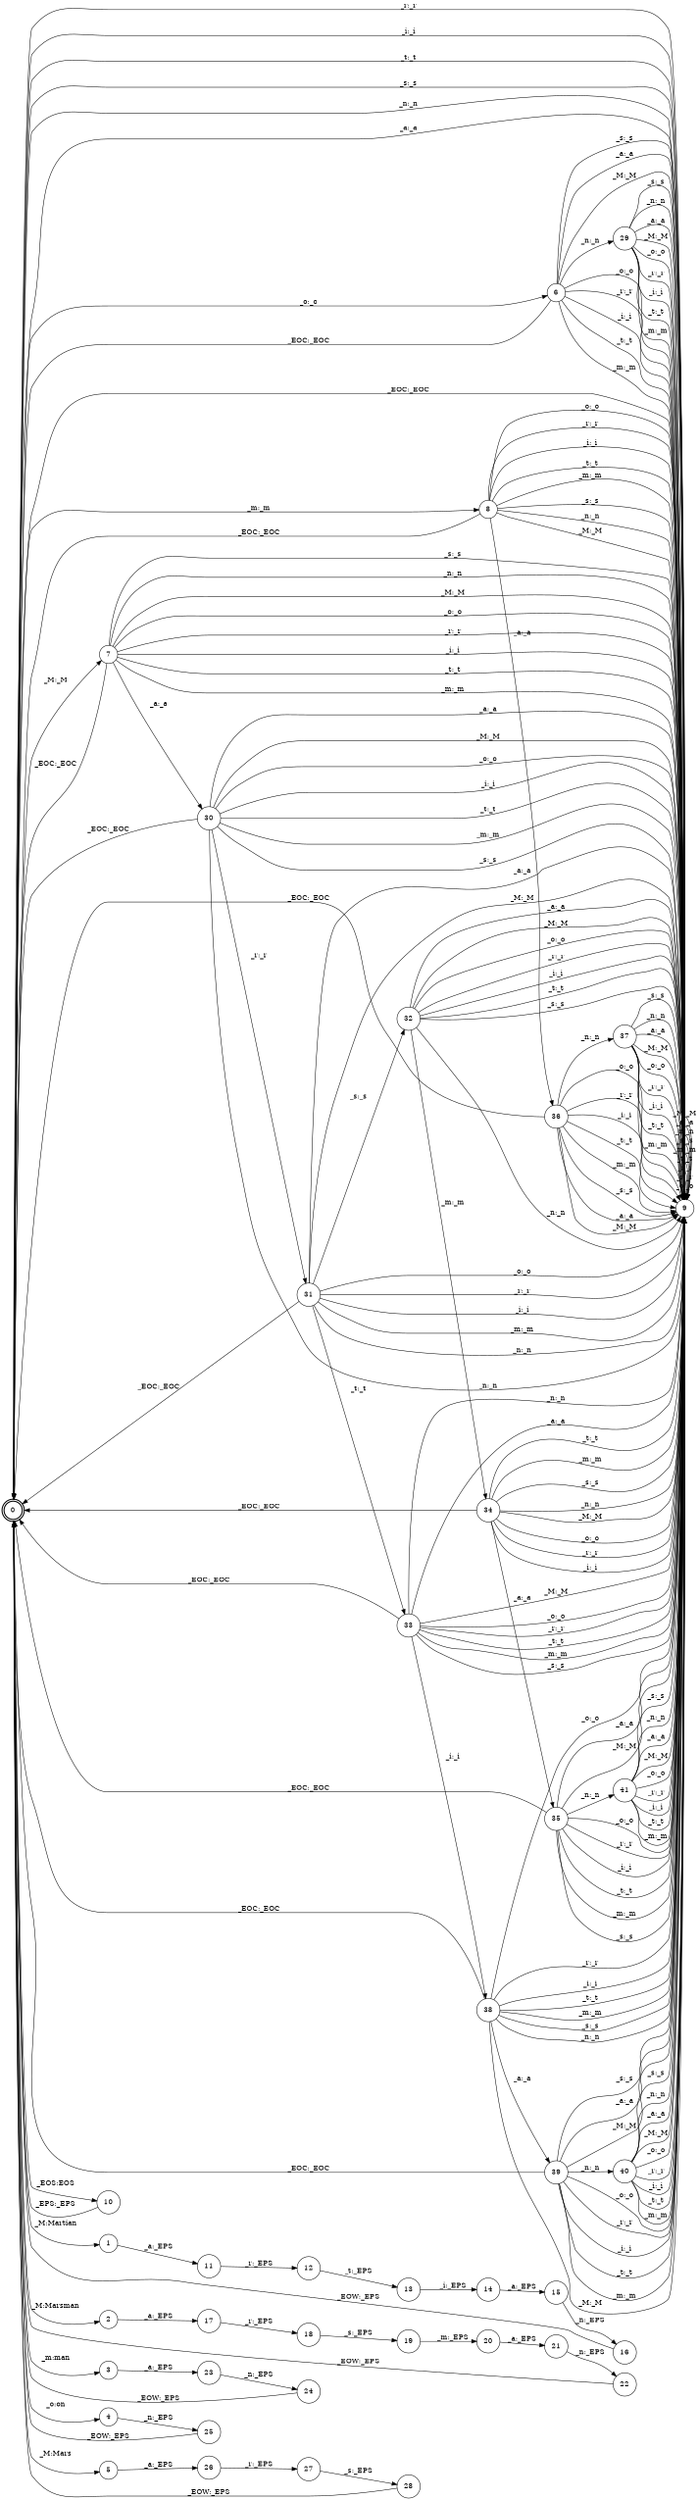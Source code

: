 digraph FST {
rankdir = LR;
size = "22,17";
label = "";
center = 1;
orientation = Portrait;
ranksep = "0.4";
nodesep = "0.25";
0 [label = "0", shape = doublecircle, style = bold, fontsize = 14]
	0 -> 6 [label = "_o:_o", fontsize = 14];
	0 -> 9 [label = "_r:_r", fontsize = 14];
	0 -> 9 [label = "_i:_i", fontsize = 14];
	0 -> 9 [label = "_t:_t", fontsize = 14];
	0 -> 8 [label = "_m:_m", fontsize = 14];
	0 -> 9 [label = "_s:_s", fontsize = 14];
	0 -> 9 [label = "_n:_n", fontsize = 14];
	0 -> 9 [label = "_a:_a", fontsize = 14];
	0 -> 7 [label = "_M:_M", fontsize = 14];
	0 -> 10 [label = "_EOS:EOS", fontsize = 14];
	0 -> 1 [label = "_M:Martian", fontsize = 14];
	0 -> 2 [label = "_M:Marsman", fontsize = 14];
	0 -> 3 [label = "_m:man", fontsize = 14];
	0 -> 4 [label = "_o:on", fontsize = 14];
	0 -> 5 [label = "_M:Mars", fontsize = 14];
1 [label = "1", shape = circle, style = solid, fontsize = 14]
	1 -> 11 [label = "_a:_EPS", fontsize = 14];
2 [label = "2", shape = circle, style = solid, fontsize = 14]
	2 -> 17 [label = "_a:_EPS", fontsize = 14];
3 [label = "3", shape = circle, style = solid, fontsize = 14]
	3 -> 23 [label = "_a:_EPS", fontsize = 14];
4 [label = "4", shape = circle, style = solid, fontsize = 14]
	4 -> 25 [label = "_n:_EPS", fontsize = 14];
5 [label = "5", shape = circle, style = solid, fontsize = 14]
	5 -> 26 [label = "_a:_EPS", fontsize = 14];
6 [label = "6", shape = circle, style = solid, fontsize = 14]
	6 -> 0 [label = "_EOC:_EOC", fontsize = 14];
	6 -> 9 [label = "_o:_o", fontsize = 14];
	6 -> 9 [label = "_r:_r", fontsize = 14];
	6 -> 9 [label = "_i:_i", fontsize = 14];
	6 -> 9 [label = "_t:_t", fontsize = 14];
	6 -> 9 [label = "_m:_m", fontsize = 14];
	6 -> 9 [label = "_s:_s", fontsize = 14];
	6 -> 29 [label = "_n:_n", fontsize = 14];
	6 -> 9 [label = "_a:_a", fontsize = 14];
	6 -> 9 [label = "_M:_M", fontsize = 14];
7 [label = "7", shape = circle, style = solid, fontsize = 14]
	7 -> 0 [label = "_EOC:_EOC", fontsize = 14];
	7 -> 9 [label = "_o:_o", fontsize = 14];
	7 -> 9 [label = "_r:_r", fontsize = 14];
	7 -> 9 [label = "_i:_i", fontsize = 14];
	7 -> 9 [label = "_t:_t", fontsize = 14];
	7 -> 9 [label = "_m:_m", fontsize = 14];
	7 -> 9 [label = "_s:_s", fontsize = 14];
	7 -> 9 [label = "_n:_n", fontsize = 14];
	7 -> 30 [label = "_a:_a", fontsize = 14];
	7 -> 9 [label = "_M:_M", fontsize = 14];
8 [label = "8", shape = circle, style = solid, fontsize = 14]
	8 -> 0 [label = "_EOC:_EOC", fontsize = 14];
	8 -> 9 [label = "_o:_o", fontsize = 14];
	8 -> 9 [label = "_r:_r", fontsize = 14];
	8 -> 9 [label = "_i:_i", fontsize = 14];
	8 -> 9 [label = "_t:_t", fontsize = 14];
	8 -> 9 [label = "_m:_m", fontsize = 14];
	8 -> 9 [label = "_s:_s", fontsize = 14];
	8 -> 9 [label = "_n:_n", fontsize = 14];
	8 -> 36 [label = "_a:_a", fontsize = 14];
	8 -> 9 [label = "_M:_M", fontsize = 14];
9 [label = "9", shape = circle, style = solid, fontsize = 14]
	9 -> 0 [label = "_EOC:_EOC", fontsize = 14];
	9 -> 9 [label = "_o:_o", fontsize = 14];
	9 -> 9 [label = "_r:_r", fontsize = 14];
	9 -> 9 [label = "_i:_i", fontsize = 14];
	9 -> 9 [label = "_t:_t", fontsize = 14];
	9 -> 9 [label = "_m:_m", fontsize = 14];
	9 -> 9 [label = "_s:_s", fontsize = 14];
	9 -> 9 [label = "_n:_n", fontsize = 14];
	9 -> 9 [label = "_a:_a", fontsize = 14];
	9 -> 9 [label = "_M:_M", fontsize = 14];
10 [label = "10", shape = circle, style = solid, fontsize = 14]
	10 -> 0 [label = "_EPS:_EPS", fontsize = 14];
11 [label = "11", shape = circle, style = solid, fontsize = 14]
	11 -> 12 [label = "_r:_EPS", fontsize = 14];
12 [label = "12", shape = circle, style = solid, fontsize = 14]
	12 -> 13 [label = "_t:_EPS", fontsize = 14];
13 [label = "13", shape = circle, style = solid, fontsize = 14]
	13 -> 14 [label = "_i:_EPS", fontsize = 14];
14 [label = "14", shape = circle, style = solid, fontsize = 14]
	14 -> 15 [label = "_a:_EPS", fontsize = 14];
15 [label = "15", shape = circle, style = solid, fontsize = 14]
	15 -> 16 [label = "_n:_EPS", fontsize = 14];
16 [label = "16", shape = circle, style = solid, fontsize = 14]
	16 -> 0 [label = "_EOW:_EPS", fontsize = 14];
17 [label = "17", shape = circle, style = solid, fontsize = 14]
	17 -> 18 [label = "_r:_EPS", fontsize = 14];
18 [label = "18", shape = circle, style = solid, fontsize = 14]
	18 -> 19 [label = "_s:_EPS", fontsize = 14];
19 [label = "19", shape = circle, style = solid, fontsize = 14]
	19 -> 20 [label = "_m:_EPS", fontsize = 14];
20 [label = "20", shape = circle, style = solid, fontsize = 14]
	20 -> 21 [label = "_a:_EPS", fontsize = 14];
21 [label = "21", shape = circle, style = solid, fontsize = 14]
	21 -> 22 [label = "_n:_EPS", fontsize = 14];
22 [label = "22", shape = circle, style = solid, fontsize = 14]
	22 -> 0 [label = "_EOW:_EPS", fontsize = 14];
23 [label = "23", shape = circle, style = solid, fontsize = 14]
	23 -> 24 [label = "_n:_EPS", fontsize = 14];
24 [label = "24", shape = circle, style = solid, fontsize = 14]
	24 -> 0 [label = "_EOW:_EPS", fontsize = 14];
25 [label = "25", shape = circle, style = solid, fontsize = 14]
	25 -> 0 [label = "_EOW:_EPS", fontsize = 14];
26 [label = "26", shape = circle, style = solid, fontsize = 14]
	26 -> 27 [label = "_r:_EPS", fontsize = 14];
27 [label = "27", shape = circle, style = solid, fontsize = 14]
	27 -> 28 [label = "_s:_EPS", fontsize = 14];
28 [label = "28", shape = circle, style = solid, fontsize = 14]
	28 -> 0 [label = "_EOW:_EPS", fontsize = 14];
29 [label = "29", shape = circle, style = solid, fontsize = 14]
	29 -> 9 [label = "_o:_o", fontsize = 14];
	29 -> 9 [label = "_r:_r", fontsize = 14];
	29 -> 9 [label = "_i:_i", fontsize = 14];
	29 -> 9 [label = "_t:_t", fontsize = 14];
	29 -> 9 [label = "_m:_m", fontsize = 14];
	29 -> 9 [label = "_s:_s", fontsize = 14];
	29 -> 9 [label = "_n:_n", fontsize = 14];
	29 -> 9 [label = "_a:_a", fontsize = 14];
	29 -> 9 [label = "_M:_M", fontsize = 14];
30 [label = "30", shape = circle, style = solid, fontsize = 14]
	30 -> 0 [label = "_EOC:_EOC", fontsize = 14];
	30 -> 9 [label = "_o:_o", fontsize = 14];
	30 -> 31 [label = "_r:_r", fontsize = 14];
	30 -> 9 [label = "_i:_i", fontsize = 14];
	30 -> 9 [label = "_t:_t", fontsize = 14];
	30 -> 9 [label = "_m:_m", fontsize = 14];
	30 -> 9 [label = "_s:_s", fontsize = 14];
	30 -> 9 [label = "_n:_n", fontsize = 14];
	30 -> 9 [label = "_a:_a", fontsize = 14];
	30 -> 9 [label = "_M:_M", fontsize = 14];
31 [label = "31", shape = circle, style = solid, fontsize = 14]
	31 -> 0 [label = "_EOC:_EOC", fontsize = 14];
	31 -> 9 [label = "_o:_o", fontsize = 14];
	31 -> 9 [label = "_r:_r", fontsize = 14];
	31 -> 9 [label = "_i:_i", fontsize = 14];
	31 -> 33 [label = "_t:_t", fontsize = 14];
	31 -> 9 [label = "_m:_m", fontsize = 14];
	31 -> 32 [label = "_s:_s", fontsize = 14];
	31 -> 9 [label = "_n:_n", fontsize = 14];
	31 -> 9 [label = "_a:_a", fontsize = 14];
	31 -> 9 [label = "_M:_M", fontsize = 14];
32 [label = "32", shape = circle, style = solid, fontsize = 14]
	32 -> 9 [label = "_o:_o", fontsize = 14];
	32 -> 9 [label = "_r:_r", fontsize = 14];
	32 -> 9 [label = "_i:_i", fontsize = 14];
	32 -> 9 [label = "_t:_t", fontsize = 14];
	32 -> 34 [label = "_m:_m", fontsize = 14];
	32 -> 9 [label = "_s:_s", fontsize = 14];
	32 -> 9 [label = "_n:_n", fontsize = 14];
	32 -> 9 [label = "_a:_a", fontsize = 14];
	32 -> 9 [label = "_M:_M", fontsize = 14];
33 [label = "33", shape = circle, style = solid, fontsize = 14]
	33 -> 0 [label = "_EOC:_EOC", fontsize = 14];
	33 -> 9 [label = "_o:_o", fontsize = 14];
	33 -> 9 [label = "_r:_r", fontsize = 14];
	33 -> 38 [label = "_i:_i", fontsize = 14];
	33 -> 9 [label = "_t:_t", fontsize = 14];
	33 -> 9 [label = "_m:_m", fontsize = 14];
	33 -> 9 [label = "_s:_s", fontsize = 14];
	33 -> 9 [label = "_n:_n", fontsize = 14];
	33 -> 9 [label = "_a:_a", fontsize = 14];
	33 -> 9 [label = "_M:_M", fontsize = 14];
34 [label = "34", shape = circle, style = solid, fontsize = 14]
	34 -> 0 [label = "_EOC:_EOC", fontsize = 14];
	34 -> 9 [label = "_o:_o", fontsize = 14];
	34 -> 9 [label = "_r:_r", fontsize = 14];
	34 -> 9 [label = "_i:_i", fontsize = 14];
	34 -> 9 [label = "_t:_t", fontsize = 14];
	34 -> 9 [label = "_m:_m", fontsize = 14];
	34 -> 9 [label = "_s:_s", fontsize = 14];
	34 -> 9 [label = "_n:_n", fontsize = 14];
	34 -> 35 [label = "_a:_a", fontsize = 14];
	34 -> 9 [label = "_M:_M", fontsize = 14];
35 [label = "35", shape = circle, style = solid, fontsize = 14]
	35 -> 0 [label = "_EOC:_EOC", fontsize = 14];
	35 -> 9 [label = "_o:_o", fontsize = 14];
	35 -> 9 [label = "_r:_r", fontsize = 14];
	35 -> 9 [label = "_i:_i", fontsize = 14];
	35 -> 9 [label = "_t:_t", fontsize = 14];
	35 -> 9 [label = "_m:_m", fontsize = 14];
	35 -> 9 [label = "_s:_s", fontsize = 14];
	35 -> 41 [label = "_n:_n", fontsize = 14];
	35 -> 9 [label = "_a:_a", fontsize = 14];
	35 -> 9 [label = "_M:_M", fontsize = 14];
36 [label = "36", shape = circle, style = solid, fontsize = 14]
	36 -> 0 [label = "_EOC:_EOC", fontsize = 14];
	36 -> 9 [label = "_o:_o", fontsize = 14];
	36 -> 9 [label = "_r:_r", fontsize = 14];
	36 -> 9 [label = "_i:_i", fontsize = 14];
	36 -> 9 [label = "_t:_t", fontsize = 14];
	36 -> 9 [label = "_m:_m", fontsize = 14];
	36 -> 9 [label = "_s:_s", fontsize = 14];
	36 -> 37 [label = "_n:_n", fontsize = 14];
	36 -> 9 [label = "_a:_a", fontsize = 14];
	36 -> 9 [label = "_M:_M", fontsize = 14];
37 [label = "37", shape = circle, style = solid, fontsize = 14]
	37 -> 9 [label = "_o:_o", fontsize = 14];
	37 -> 9 [label = "_r:_r", fontsize = 14];
	37 -> 9 [label = "_i:_i", fontsize = 14];
	37 -> 9 [label = "_t:_t", fontsize = 14];
	37 -> 9 [label = "_m:_m", fontsize = 14];
	37 -> 9 [label = "_s:_s", fontsize = 14];
	37 -> 9 [label = "_n:_n", fontsize = 14];
	37 -> 9 [label = "_a:_a", fontsize = 14];
	37 -> 9 [label = "_M:_M", fontsize = 14];
38 [label = "38", shape = circle, style = solid, fontsize = 14]
	38 -> 0 [label = "_EOC:_EOC", fontsize = 14];
	38 -> 9 [label = "_o:_o", fontsize = 14];
	38 -> 9 [label = "_r:_r", fontsize = 14];
	38 -> 9 [label = "_i:_i", fontsize = 14];
	38 -> 9 [label = "_t:_t", fontsize = 14];
	38 -> 9 [label = "_m:_m", fontsize = 14];
	38 -> 9 [label = "_s:_s", fontsize = 14];
	38 -> 9 [label = "_n:_n", fontsize = 14];
	38 -> 39 [label = "_a:_a", fontsize = 14];
	38 -> 9 [label = "_M:_M", fontsize = 14];
39 [label = "39", shape = circle, style = solid, fontsize = 14]
	39 -> 0 [label = "_EOC:_EOC", fontsize = 14];
	39 -> 9 [label = "_o:_o", fontsize = 14];
	39 -> 9 [label = "_r:_r", fontsize = 14];
	39 -> 9 [label = "_i:_i", fontsize = 14];
	39 -> 9 [label = "_t:_t", fontsize = 14];
	39 -> 9 [label = "_m:_m", fontsize = 14];
	39 -> 9 [label = "_s:_s", fontsize = 14];
	39 -> 40 [label = "_n:_n", fontsize = 14];
	39 -> 9 [label = "_a:_a", fontsize = 14];
	39 -> 9 [label = "_M:_M", fontsize = 14];
40 [label = "40", shape = circle, style = solid, fontsize = 14]
	40 -> 9 [label = "_o:_o", fontsize = 14];
	40 -> 9 [label = "_r:_r", fontsize = 14];
	40 -> 9 [label = "_i:_i", fontsize = 14];
	40 -> 9 [label = "_t:_t", fontsize = 14];
	40 -> 9 [label = "_m:_m", fontsize = 14];
	40 -> 9 [label = "_s:_s", fontsize = 14];
	40 -> 9 [label = "_n:_n", fontsize = 14];
	40 -> 9 [label = "_a:_a", fontsize = 14];
	40 -> 9 [label = "_M:_M", fontsize = 14];
41 [label = "41", shape = circle, style = solid, fontsize = 14]
	41 -> 9 [label = "_o:_o", fontsize = 14];
	41 -> 9 [label = "_r:_r", fontsize = 14];
	41 -> 9 [label = "_i:_i", fontsize = 14];
	41 -> 9 [label = "_t:_t", fontsize = 14];
	41 -> 9 [label = "_m:_m", fontsize = 14];
	41 -> 9 [label = "_s:_s", fontsize = 14];
	41 -> 9 [label = "_n:_n", fontsize = 14];
	41 -> 9 [label = "_a:_a", fontsize = 14];
	41 -> 9 [label = "_M:_M", fontsize = 14];
}
